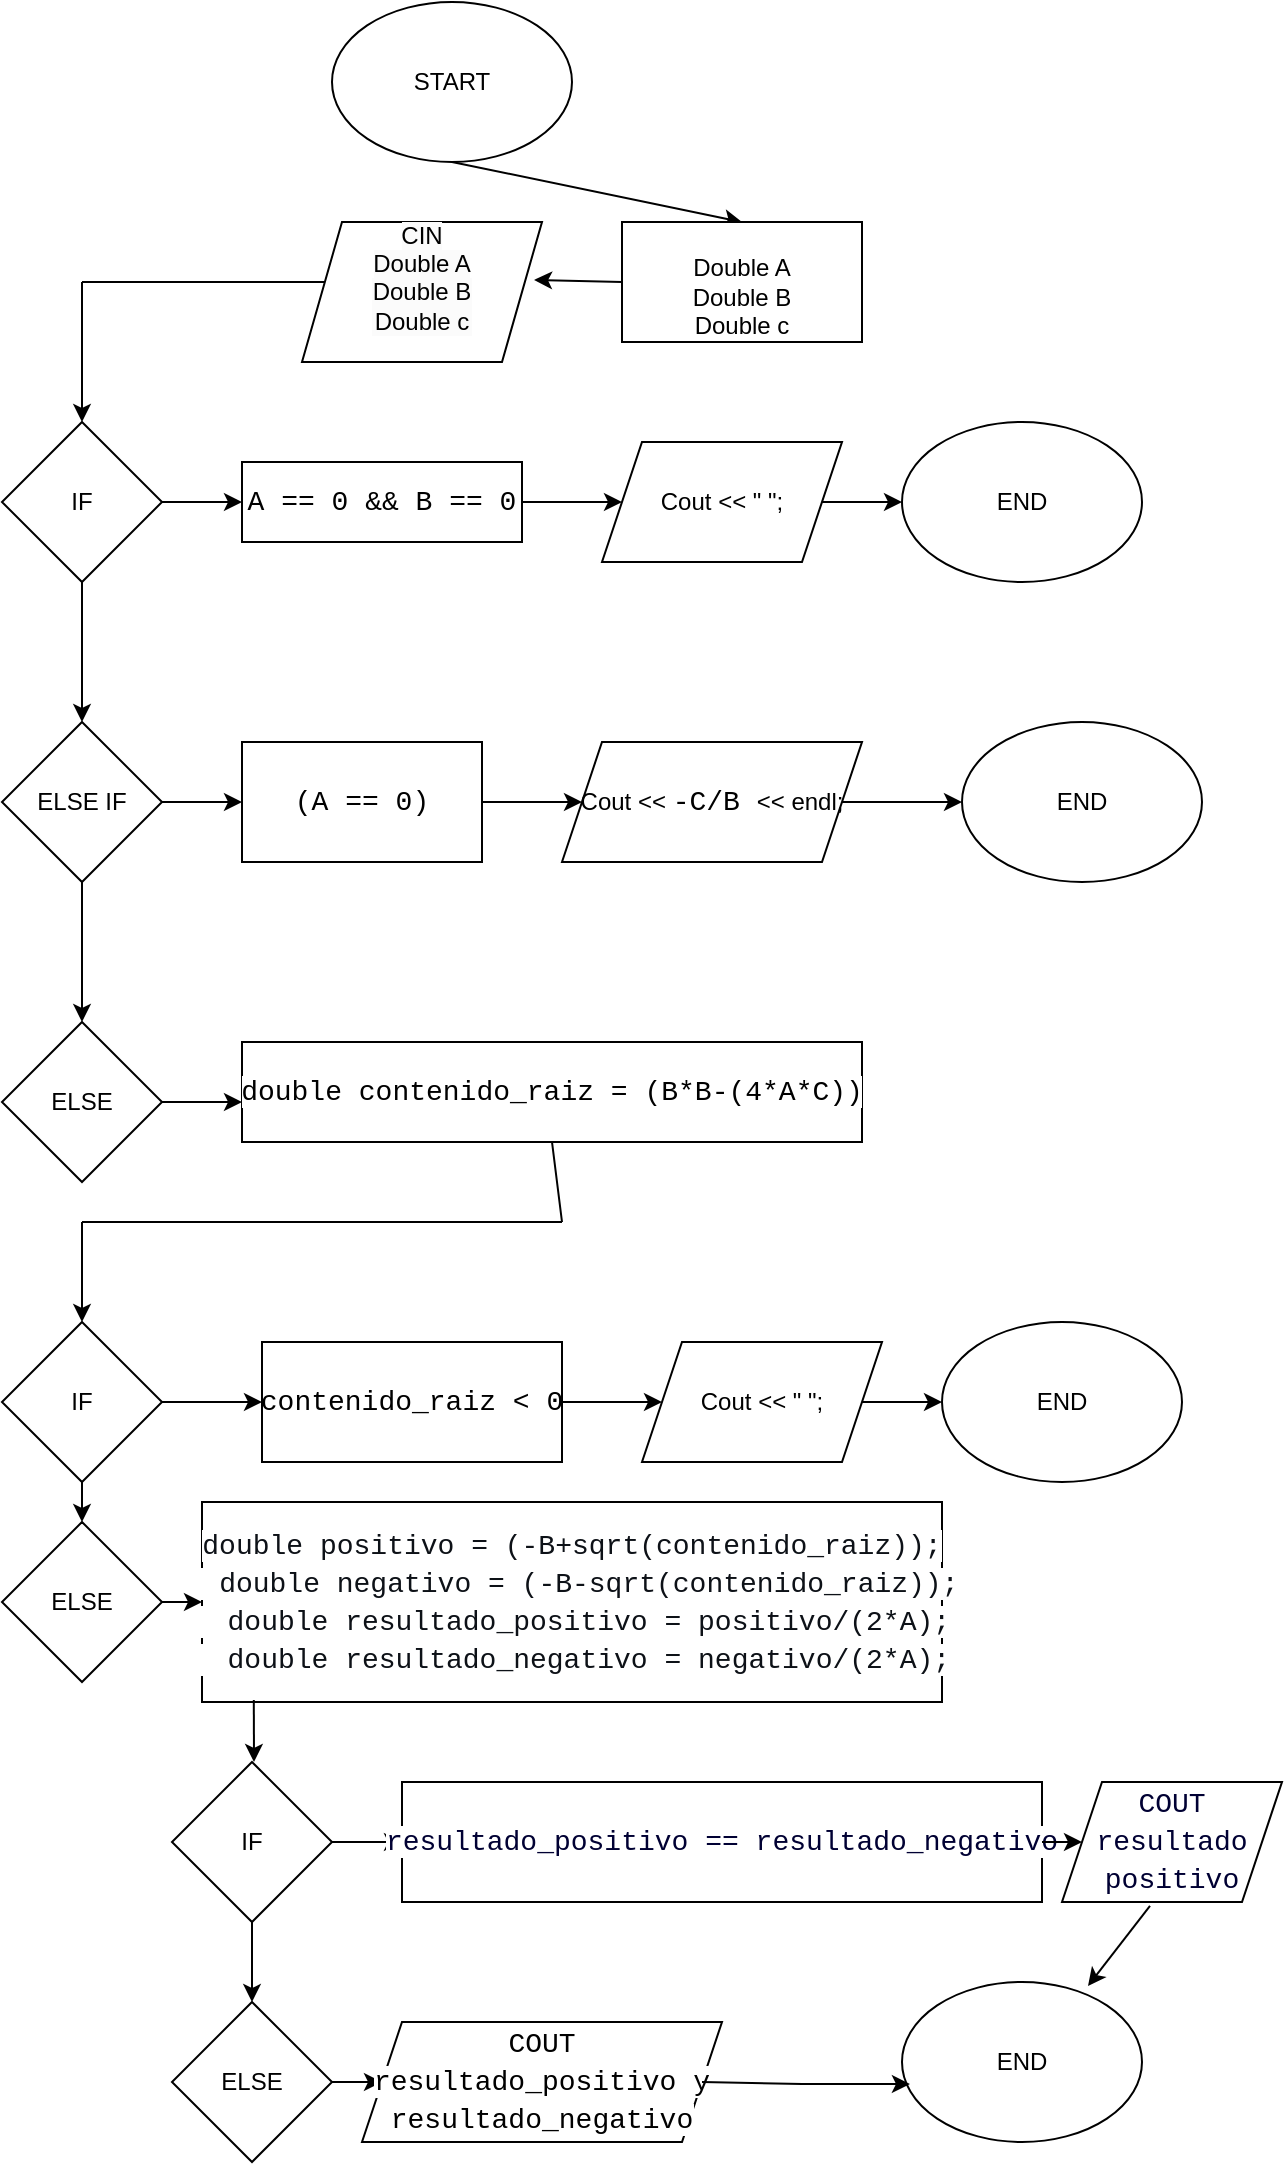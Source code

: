 <mxfile version="24.4.0" type="github">
  <diagram name="Page-1" id="UxhUgonnYPPisTvOILPH">
    <mxGraphModel dx="880" dy="468" grid="1" gridSize="10" guides="1" tooltips="1" connect="1" arrows="1" fold="1" page="1" pageScale="1" pageWidth="850" pageHeight="1100" math="0" shadow="0">
      <root>
        <mxCell id="0" />
        <mxCell id="1" parent="0" />
        <mxCell id="CFwbRPZPL6wjRukYy9mm-1" value="START" style="ellipse;whiteSpace=wrap;html=1;" parent="1" vertex="1">
          <mxGeometry x="365" y="20" width="120" height="80" as="geometry" />
        </mxCell>
        <mxCell id="CFwbRPZPL6wjRukYy9mm-2" value="" style="endArrow=classic;html=1;rounded=0;exitX=0.5;exitY=1;exitDx=0;exitDy=0;entryX=0.5;entryY=0;entryDx=0;entryDy=0;" parent="1" source="CFwbRPZPL6wjRukYy9mm-1" edge="1" target="172zCRwzNZGTIgIMA2gK-1">
          <mxGeometry width="50" height="50" relative="1" as="geometry">
            <mxPoint x="400" y="270" as="sourcePoint" />
            <mxPoint x="425" y="130" as="targetPoint" />
          </mxGeometry>
        </mxCell>
        <mxCell id="CFwbRPZPL6wjRukYy9mm-5" value="" style="endArrow=classic;html=1;rounded=0;" parent="1" edge="1">
          <mxGeometry width="50" height="50" relative="1" as="geometry">
            <mxPoint x="240" y="160" as="sourcePoint" />
            <mxPoint x="240" y="230" as="targetPoint" />
          </mxGeometry>
        </mxCell>
        <mxCell id="CFwbRPZPL6wjRukYy9mm-6" value="" style="endArrow=none;html=1;rounded=0;entryX=0;entryY=0.5;entryDx=0;entryDy=0;" parent="1" edge="1">
          <mxGeometry width="50" height="50" relative="1" as="geometry">
            <mxPoint x="240" y="160" as="sourcePoint" />
            <mxPoint x="365" y="160" as="targetPoint" />
          </mxGeometry>
        </mxCell>
        <mxCell id="CFwbRPZPL6wjRukYy9mm-7" value="IF" style="rhombus;whiteSpace=wrap;html=1;" parent="1" vertex="1">
          <mxGeometry x="200" y="230" width="80" height="80" as="geometry" />
        </mxCell>
        <mxCell id="CFwbRPZPL6wjRukYy9mm-8" value="" style="endArrow=classic;html=1;rounded=0;exitX=1;exitY=0.5;exitDx=0;exitDy=0;" parent="1" source="CFwbRPZPL6wjRukYy9mm-7" edge="1">
          <mxGeometry width="50" height="50" relative="1" as="geometry">
            <mxPoint x="400" y="270" as="sourcePoint" />
            <mxPoint x="320" y="270" as="targetPoint" />
          </mxGeometry>
        </mxCell>
        <mxCell id="CFwbRPZPL6wjRukYy9mm-9" value="" style="endArrow=classic;html=1;rounded=0;" parent="1" edge="1">
          <mxGeometry width="50" height="50" relative="1" as="geometry">
            <mxPoint x="240" y="310" as="sourcePoint" />
            <mxPoint x="240" y="380" as="targetPoint" />
          </mxGeometry>
        </mxCell>
        <mxCell id="CFwbRPZPL6wjRukYy9mm-10" value="ELSE IF" style="rhombus;whiteSpace=wrap;html=1;" parent="1" vertex="1">
          <mxGeometry x="200" y="380" width="80" height="80" as="geometry" />
        </mxCell>
        <mxCell id="CFwbRPZPL6wjRukYy9mm-11" value="" style="endArrow=classic;html=1;rounded=0;exitX=1;exitY=0.5;exitDx=0;exitDy=0;" parent="1" source="CFwbRPZPL6wjRukYy9mm-10" edge="1">
          <mxGeometry width="50" height="50" relative="1" as="geometry">
            <mxPoint x="400" y="420" as="sourcePoint" />
            <mxPoint x="320" y="420" as="targetPoint" />
          </mxGeometry>
        </mxCell>
        <mxCell id="CFwbRPZPL6wjRukYy9mm-12" value="" style="endArrow=classic;html=1;rounded=0;" parent="1" edge="1">
          <mxGeometry width="50" height="50" relative="1" as="geometry">
            <mxPoint x="240" y="460" as="sourcePoint" />
            <mxPoint x="240" y="530" as="targetPoint" />
          </mxGeometry>
        </mxCell>
        <mxCell id="CFwbRPZPL6wjRukYy9mm-13" value="ELSE" style="rhombus;whiteSpace=wrap;html=1;" parent="1" vertex="1">
          <mxGeometry x="200" y="530" width="80" height="80" as="geometry" />
        </mxCell>
        <mxCell id="CFwbRPZPL6wjRukYy9mm-14" value="" style="endArrow=classic;html=1;rounded=0;exitX=1;exitY=0.5;exitDx=0;exitDy=0;" parent="1" source="CFwbRPZPL6wjRukYy9mm-13" edge="1">
          <mxGeometry width="50" height="50" relative="1" as="geometry">
            <mxPoint x="400" y="570" as="sourcePoint" />
            <mxPoint x="320" y="570" as="targetPoint" />
          </mxGeometry>
        </mxCell>
        <mxCell id="CFwbRPZPL6wjRukYy9mm-15" value="&lt;br&gt;&lt;div style=&quot;font-family: Consolas, &amp;quot;Courier New&amp;quot;, monospace; font-weight: normal; font-size: 14px; line-height: 19px; white-space: pre;&quot;&gt;&lt;div&gt;A == 0 &amp;amp;&amp;amp; B == 0&lt;/div&gt;&lt;/div&gt;&lt;div&gt;&lt;br/&gt;&lt;/div&gt;" style="rounded=0;whiteSpace=wrap;html=1;" parent="1" vertex="1">
          <mxGeometry x="320" y="250" width="140" height="40" as="geometry" />
        </mxCell>
        <mxCell id="CFwbRPZPL6wjRukYy9mm-16" value="" style="endArrow=classic;html=1;rounded=0;exitX=1;exitY=0.5;exitDx=0;exitDy=0;" parent="1" source="CFwbRPZPL6wjRukYy9mm-15" edge="1">
          <mxGeometry width="50" height="50" relative="1" as="geometry">
            <mxPoint x="400" y="400" as="sourcePoint" />
            <mxPoint x="510" y="270" as="targetPoint" />
          </mxGeometry>
        </mxCell>
        <mxCell id="CFwbRPZPL6wjRukYy9mm-17" value="&lt;br&gt;&lt;span style=&quot;color: rgb(0, 0, 0); font-family: Helvetica; font-size: 12px; font-style: normal; font-variant-ligatures: normal; font-variant-caps: normal; font-weight: 400; letter-spacing: normal; orphans: 2; text-align: center; text-indent: 0px; text-transform: none; widows: 2; word-spacing: 0px; -webkit-text-stroke-width: 0px; white-space: normal; background-color: rgb(251, 251, 251); text-decoration-thickness: initial; text-decoration-style: initial; text-decoration-color: initial; display: inline !important; float: none;&quot;&gt;CIN&lt;/span&gt;&lt;div&gt;&lt;span style=&quot;color: rgb(0, 0, 0); font-family: Helvetica; font-size: 12px; font-style: normal; font-variant-ligatures: normal; font-variant-caps: normal; font-weight: 400; letter-spacing: normal; orphans: 2; text-align: center; text-indent: 0px; text-transform: none; widows: 2; word-spacing: 0px; -webkit-text-stroke-width: 0px; white-space: normal; background-color: rgb(251, 251, 251); text-decoration-thickness: initial; text-decoration-style: initial; text-decoration-color: initial; display: inline !important; float: none;&quot;&gt;Double A&lt;/span&gt;&lt;div style=&quot;forced-color-adjust: none; color: rgb(0, 0, 0); font-family: Helvetica; font-size: 12px; font-style: normal; font-variant-ligatures: normal; font-variant-caps: normal; font-weight: 400; letter-spacing: normal; orphans: 2; text-align: center; text-indent: 0px; text-transform: none; widows: 2; word-spacing: 0px; -webkit-text-stroke-width: 0px; white-space: normal; background-color: rgb(251, 251, 251); text-decoration-thickness: initial; text-decoration-style: initial; text-decoration-color: initial;&quot;&gt;Double B&lt;/div&gt;&lt;div style=&quot;forced-color-adjust: none; color: rgb(0, 0, 0); font-family: Helvetica; font-size: 12px; font-style: normal; font-variant-ligatures: normal; font-variant-caps: normal; font-weight: 400; letter-spacing: normal; orphans: 2; text-align: center; text-indent: 0px; text-transform: none; widows: 2; word-spacing: 0px; -webkit-text-stroke-width: 0px; white-space: normal; background-color: rgb(251, 251, 251); text-decoration-thickness: initial; text-decoration-style: initial; text-decoration-color: initial;&quot;&gt;Double c&lt;/div&gt;&lt;br&gt;&lt;br&gt;&lt;/div&gt;" style="shape=parallelogram;perimeter=parallelogramPerimeter;whiteSpace=wrap;html=1;fixedSize=1;" parent="1" vertex="1">
          <mxGeometry x="350" y="130" width="120" height="70" as="geometry" />
        </mxCell>
        <mxCell id="CFwbRPZPL6wjRukYy9mm-19" value="Cout &amp;lt;&amp;lt; &quot; &quot;;" style="shape=parallelogram;perimeter=parallelogramPerimeter;whiteSpace=wrap;html=1;fixedSize=1;" parent="1" vertex="1">
          <mxGeometry x="500" y="240" width="120" height="60" as="geometry" />
        </mxCell>
        <mxCell id="CFwbRPZPL6wjRukYy9mm-20" value="" style="endArrow=classic;html=1;rounded=0;exitX=1;exitY=0.5;exitDx=0;exitDy=0;" parent="1" source="CFwbRPZPL6wjRukYy9mm-19" edge="1">
          <mxGeometry width="50" height="50" relative="1" as="geometry">
            <mxPoint x="400" y="230" as="sourcePoint" />
            <mxPoint x="650" y="270" as="targetPoint" />
          </mxGeometry>
        </mxCell>
        <mxCell id="CFwbRPZPL6wjRukYy9mm-21" value="END" style="ellipse;whiteSpace=wrap;html=1;" parent="1" vertex="1">
          <mxGeometry x="650" y="230" width="120" height="80" as="geometry" />
        </mxCell>
        <mxCell id="CFwbRPZPL6wjRukYy9mm-22" value="&lt;span style=&quot;background-color: rgb(255, 255, 255);&quot;&gt;&lt;br&gt;&lt;/span&gt;&lt;div style=&quot;font-family: Consolas, &amp;quot;Courier New&amp;quot;, monospace; font-weight: normal; font-size: 14px; line-height: 19px; white-space: pre;&quot;&gt;&lt;div style=&quot;&quot;&gt;&lt;span style=&quot;background-color: rgb(255, 255, 255);&quot;&gt;(A == 0)&lt;/span&gt;&lt;/div&gt;&lt;/div&gt;&lt;div&gt;&lt;br/&gt;&lt;/div&gt;" style="rounded=0;whiteSpace=wrap;html=1;" parent="1" vertex="1">
          <mxGeometry x="320" y="390" width="120" height="60" as="geometry" />
        </mxCell>
        <mxCell id="CFwbRPZPL6wjRukYy9mm-24" value="" style="endArrow=classic;html=1;rounded=0;exitX=1;exitY=0.5;exitDx=0;exitDy=0;" parent="1" edge="1">
          <mxGeometry width="50" height="50" relative="1" as="geometry">
            <mxPoint x="440" y="420" as="sourcePoint" />
            <mxPoint x="490" y="420" as="targetPoint" />
          </mxGeometry>
        </mxCell>
        <mxCell id="CFwbRPZPL6wjRukYy9mm-25" value="Cout &amp;lt;&amp;lt;&amp;nbsp;&lt;span style=&quot;font-family: Consolas, &amp;quot;Courier New&amp;quot;, monospace; font-size: 14px; white-space: pre;&quot;&gt;-&lt;/span&gt;&lt;span style=&quot;font-family: Consolas, &amp;quot;Courier New&amp;quot;, monospace; font-size: 14px; white-space: pre;&quot;&gt;C&lt;/span&gt;&lt;span style=&quot;font-family: Consolas, &amp;quot;Courier New&amp;quot;, monospace; font-size: 14px; white-space: pre;&quot;&gt;/&lt;/span&gt;&lt;span style=&quot;font-family: Consolas, &amp;quot;Courier New&amp;quot;, monospace; font-size: 14px; white-space: pre;&quot;&gt;B &lt;/span&gt;&amp;lt;&amp;lt; endl;" style="shape=parallelogram;perimeter=parallelogramPerimeter;whiteSpace=wrap;html=1;fixedSize=1;" parent="1" vertex="1">
          <mxGeometry x="480" y="390" width="150" height="60" as="geometry" />
        </mxCell>
        <mxCell id="CFwbRPZPL6wjRukYy9mm-26" value="" style="endArrow=classic;html=1;rounded=0;exitX=1;exitY=0.5;exitDx=0;exitDy=0;entryX=0;entryY=0.5;entryDx=0;entryDy=0;" parent="1" source="CFwbRPZPL6wjRukYy9mm-25" target="CFwbRPZPL6wjRukYy9mm-27" edge="1">
          <mxGeometry width="50" height="50" relative="1" as="geometry">
            <mxPoint x="380" y="380" as="sourcePoint" />
            <mxPoint x="630" y="420" as="targetPoint" />
          </mxGeometry>
        </mxCell>
        <mxCell id="CFwbRPZPL6wjRukYy9mm-27" value="END" style="ellipse;whiteSpace=wrap;html=1;" parent="1" vertex="1">
          <mxGeometry x="680" y="380" width="120" height="80" as="geometry" />
        </mxCell>
        <mxCell id="CFwbRPZPL6wjRukYy9mm-28" value="&lt;div style=&quot;font-family: Consolas, &amp;quot;Courier New&amp;quot;, monospace; font-size: 14px; line-height: 19px; white-space: pre;&quot;&gt;&lt;span style=&quot;background-color: rgb(255, 255, 255);&quot;&gt;double contenido_raiz = (B*B-(4*A*C))&lt;/span&gt;&lt;/div&gt;" style="rounded=0;whiteSpace=wrap;html=1;" parent="1" vertex="1">
          <mxGeometry x="320" y="540" width="310" height="50" as="geometry" />
        </mxCell>
        <mxCell id="CFwbRPZPL6wjRukYy9mm-30" value="" style="endArrow=none;html=1;rounded=0;" parent="1" edge="1">
          <mxGeometry width="50" height="50" relative="1" as="geometry">
            <mxPoint x="240" y="630" as="sourcePoint" />
            <mxPoint x="480" y="630" as="targetPoint" />
          </mxGeometry>
        </mxCell>
        <mxCell id="CFwbRPZPL6wjRukYy9mm-31" value="" style="endArrow=none;html=1;rounded=0;" parent="1" edge="1">
          <mxGeometry width="50" height="50" relative="1" as="geometry">
            <mxPoint x="480" y="630" as="sourcePoint" />
            <mxPoint x="475" y="590" as="targetPoint" />
          </mxGeometry>
        </mxCell>
        <mxCell id="CFwbRPZPL6wjRukYy9mm-32" value="" style="endArrow=classic;html=1;rounded=0;" parent="1" edge="1">
          <mxGeometry width="50" height="50" relative="1" as="geometry">
            <mxPoint x="240" y="630" as="sourcePoint" />
            <mxPoint x="240" y="680" as="targetPoint" />
          </mxGeometry>
        </mxCell>
        <mxCell id="CFwbRPZPL6wjRukYy9mm-33" value="IF" style="rhombus;whiteSpace=wrap;html=1;" parent="1" vertex="1">
          <mxGeometry x="200" y="680" width="80" height="80" as="geometry" />
        </mxCell>
        <mxCell id="CFwbRPZPL6wjRukYy9mm-34" value="" style="endArrow=classic;html=1;rounded=0;" parent="1" edge="1">
          <mxGeometry width="50" height="50" relative="1" as="geometry">
            <mxPoint x="240" y="760" as="sourcePoint" />
            <mxPoint x="240" y="780" as="targetPoint" />
          </mxGeometry>
        </mxCell>
        <mxCell id="CFwbRPZPL6wjRukYy9mm-35" value="ELSE" style="rhombus;whiteSpace=wrap;html=1;" parent="1" vertex="1">
          <mxGeometry x="200" y="780" width="80" height="80" as="geometry" />
        </mxCell>
        <mxCell id="CFwbRPZPL6wjRukYy9mm-36" value="" style="endArrow=classic;html=1;rounded=0;exitX=1;exitY=0.5;exitDx=0;exitDy=0;" parent="1" source="CFwbRPZPL6wjRukYy9mm-33" edge="1">
          <mxGeometry width="50" height="50" relative="1" as="geometry">
            <mxPoint x="400" y="740" as="sourcePoint" />
            <mxPoint x="330" y="720" as="targetPoint" />
          </mxGeometry>
        </mxCell>
        <mxCell id="CFwbRPZPL6wjRukYy9mm-37" value="&lt;br&gt;&lt;div style=&quot;font-family: Consolas, &amp;quot;Courier New&amp;quot;, monospace; font-weight: normal; font-size: 14px; line-height: 19px; white-space: pre;&quot;&gt;&lt;div&gt;contenido_raiz &amp;lt; 0&lt;/div&gt;&lt;/div&gt;&lt;div&gt;&lt;br/&gt;&lt;/div&gt;" style="rounded=0;whiteSpace=wrap;html=1;strokeColor=default;" parent="1" vertex="1">
          <mxGeometry x="330" y="690" width="150" height="60" as="geometry" />
        </mxCell>
        <mxCell id="CFwbRPZPL6wjRukYy9mm-38" value="" style="endArrow=classic;html=1;rounded=0;exitX=1;exitY=0.5;exitDx=0;exitDy=0;" parent="1" edge="1">
          <mxGeometry width="50" height="50" relative="1" as="geometry">
            <mxPoint x="480" y="720" as="sourcePoint" />
            <mxPoint x="530" y="720" as="targetPoint" />
          </mxGeometry>
        </mxCell>
        <mxCell id="CFwbRPZPL6wjRukYy9mm-39" value="Cout &amp;lt;&amp;lt; &quot; &quot;;" style="shape=parallelogram;perimeter=parallelogramPerimeter;whiteSpace=wrap;html=1;fixedSize=1;" parent="1" vertex="1">
          <mxGeometry x="520" y="690" width="120" height="60" as="geometry" />
        </mxCell>
        <mxCell id="CFwbRPZPL6wjRukYy9mm-40" value="" style="endArrow=classic;html=1;rounded=0;exitX=1;exitY=0.5;exitDx=0;exitDy=0;" parent="1" source="CFwbRPZPL6wjRukYy9mm-39" edge="1">
          <mxGeometry width="50" height="50" relative="1" as="geometry">
            <mxPoint x="420" y="680" as="sourcePoint" />
            <mxPoint x="670" y="720" as="targetPoint" />
          </mxGeometry>
        </mxCell>
        <mxCell id="CFwbRPZPL6wjRukYy9mm-41" value="END" style="ellipse;whiteSpace=wrap;html=1;" parent="1" vertex="1">
          <mxGeometry x="670" y="680" width="120" height="80" as="geometry" />
        </mxCell>
        <mxCell id="CFwbRPZPL6wjRukYy9mm-43" value="&lt;div style=&quot;font-family: Consolas, &amp;quot;Courier New&amp;quot;, monospace; font-weight: normal; font-size: 14px; line-height: 19px; white-space: pre;&quot;&gt;&lt;div style=&quot;&quot;&gt;&lt;span style=&quot;background-color: rgb(255, 255, 255);&quot;&gt;&lt;font color=&quot;#0d1117&quot;&gt;double positivo = (-B+sqrt(contenido_raiz));&lt;/font&gt;&lt;/span&gt;&lt;/div&gt;&lt;div style=&quot;&quot;&gt;&lt;span style=&quot;background-color: rgb(255, 255, 255);&quot;&gt;&lt;font color=&quot;#0d1117&quot;&gt;&amp;nbsp; double negativo = (-B-sqrt(contenido_raiz));&lt;/font&gt;&lt;/span&gt;&lt;/div&gt;&lt;div style=&quot;&quot;&gt;&lt;span style=&quot;background-color: rgb(255, 255, 255);&quot;&gt;&lt;font color=&quot;#0d1117&quot;&gt;&amp;nbsp; double resultado_positivo = positivo/(2*A);&lt;/font&gt;&lt;/span&gt;&lt;/div&gt;&lt;div style=&quot;&quot;&gt;&lt;span style=&quot;background-color: rgb(255, 255, 255);&quot;&gt;&lt;font color=&quot;#0d1117&quot;&gt;&amp;nbsp; double resultado_negativo = negativo/(2*A);&lt;/font&gt;&lt;/span&gt;&lt;/div&gt;&lt;/div&gt;" style="rounded=0;whiteSpace=wrap;html=1;" parent="1" vertex="1">
          <mxGeometry x="300" y="770" width="370" height="100" as="geometry" />
        </mxCell>
        <mxCell id="CFwbRPZPL6wjRukYy9mm-44" value="" style="endArrow=classic;html=1;rounded=0;exitX=1;exitY=0.5;exitDx=0;exitDy=0;entryX=0;entryY=0.5;entryDx=0;entryDy=0;" parent="1" source="CFwbRPZPL6wjRukYy9mm-35" target="CFwbRPZPL6wjRukYy9mm-43" edge="1">
          <mxGeometry width="50" height="50" relative="1" as="geometry">
            <mxPoint x="400" y="700" as="sourcePoint" />
            <mxPoint x="450" y="650" as="targetPoint" />
          </mxGeometry>
        </mxCell>
        <mxCell id="CFwbRPZPL6wjRukYy9mm-45" value="" style="endArrow=classic;html=1;rounded=0;exitX=0.07;exitY=0.99;exitDx=0;exitDy=0;exitPerimeter=0;" parent="1" source="CFwbRPZPL6wjRukYy9mm-43" edge="1">
          <mxGeometry width="50" height="50" relative="1" as="geometry">
            <mxPoint x="400" y="900" as="sourcePoint" />
            <mxPoint x="326" y="900" as="targetPoint" />
          </mxGeometry>
        </mxCell>
        <mxCell id="CFwbRPZPL6wjRukYy9mm-46" value="IF" style="rhombus;whiteSpace=wrap;html=1;" parent="1" vertex="1">
          <mxGeometry x="285" y="900" width="80" height="80" as="geometry" />
        </mxCell>
        <mxCell id="CFwbRPZPL6wjRukYy9mm-47" value="" style="endArrow=classic;html=1;rounded=0;exitX=1;exitY=0.5;exitDx=0;exitDy=0;" parent="1" source="CFwbRPZPL6wjRukYy9mm-46" edge="1">
          <mxGeometry width="50" height="50" relative="1" as="geometry">
            <mxPoint x="400" y="900" as="sourcePoint" />
            <mxPoint x="400" y="940" as="targetPoint" />
          </mxGeometry>
        </mxCell>
        <mxCell id="CFwbRPZPL6wjRukYy9mm-48" value="" style="endArrow=classic;html=1;rounded=0;exitX=0.5;exitY=1;exitDx=0;exitDy=0;" parent="1" source="CFwbRPZPL6wjRukYy9mm-46" edge="1">
          <mxGeometry width="50" height="50" relative="1" as="geometry">
            <mxPoint x="400" y="900" as="sourcePoint" />
            <mxPoint x="325" y="1020" as="targetPoint" />
          </mxGeometry>
        </mxCell>
        <mxCell id="CFwbRPZPL6wjRukYy9mm-49" value="ELSE" style="rhombus;whiteSpace=wrap;html=1;" parent="1" vertex="1">
          <mxGeometry x="285" y="1020" width="80" height="80" as="geometry" />
        </mxCell>
        <mxCell id="CFwbRPZPL6wjRukYy9mm-51" value="" style="endArrow=classic;html=1;rounded=0;exitX=1;exitY=0.5;exitDx=0;exitDy=0;" parent="1" source="CFwbRPZPL6wjRukYy9mm-49" edge="1">
          <mxGeometry width="50" height="50" relative="1" as="geometry">
            <mxPoint x="375" y="950" as="sourcePoint" />
            <mxPoint x="390" y="1060" as="targetPoint" />
          </mxGeometry>
        </mxCell>
        <mxCell id="CFwbRPZPL6wjRukYy9mm-52" value="&lt;div style=&quot;font-family: Consolas, &amp;quot;Courier New&amp;quot;, monospace; font-size: 14px; line-height: 19px; white-space: pre;&quot;&gt;&lt;span style=&quot;background-color: rgb(255, 255, 255);&quot;&gt;&lt;font color=&quot;#000033&quot;&gt;resultado_positivo == resultado_negativo&lt;/font&gt;&lt;/span&gt;&lt;/div&gt;" style="rounded=0;whiteSpace=wrap;html=1;" parent="1" vertex="1">
          <mxGeometry x="400" y="910" width="320" height="60" as="geometry" />
        </mxCell>
        <mxCell id="CFwbRPZPL6wjRukYy9mm-53" value="" style="endArrow=classic;html=1;rounded=0;exitX=1;exitY=0.5;exitDx=0;exitDy=0;" parent="1" source="CFwbRPZPL6wjRukYy9mm-52" edge="1">
          <mxGeometry width="50" height="50" relative="1" as="geometry">
            <mxPoint x="400" y="1000" as="sourcePoint" />
            <mxPoint x="740" y="940" as="targetPoint" />
          </mxGeometry>
        </mxCell>
        <mxCell id="CFwbRPZPL6wjRukYy9mm-54" value="&lt;div style=&quot;font-family: Consolas, &amp;quot;Courier New&amp;quot;, monospace; font-size: 14px; line-height: 19px; white-space: pre;&quot;&gt;&lt;span style=&quot;background-color: rgb(255, 255, 255);&quot;&gt;&lt;font color=&quot;#000033&quot;&gt;COUT&lt;/font&gt;&lt;/span&gt;&lt;/div&gt;&lt;div style=&quot;font-family: Consolas, &amp;quot;Courier New&amp;quot;, monospace; font-size: 14px; line-height: 19px; white-space: pre;&quot;&gt;&lt;span style=&quot;background-color: rgb(255, 255, 255);&quot;&gt;&lt;font color=&quot;#000033&quot;&gt;resultado&lt;/font&gt;&lt;/span&gt;&lt;/div&gt;&lt;div style=&quot;font-family: Consolas, &amp;quot;Courier New&amp;quot;, monospace; font-size: 14px; line-height: 19px; white-space: pre;&quot;&gt;&lt;span style=&quot;background-color: rgb(255, 255, 255);&quot;&gt;&lt;font color=&quot;#000033&quot;&gt;positivo&lt;/font&gt;&lt;/span&gt;&lt;/div&gt;" style="shape=parallelogram;perimeter=parallelogramPerimeter;whiteSpace=wrap;html=1;fixedSize=1;" parent="1" vertex="1">
          <mxGeometry x="730" y="910" width="110" height="60" as="geometry" />
        </mxCell>
        <mxCell id="CFwbRPZPL6wjRukYy9mm-55" value="&lt;div style=&quot;font-family: Consolas, &amp;quot;Courier New&amp;quot;, monospace; font-size: 14px; line-height: 19px; white-space: pre;&quot;&gt;&lt;div style=&quot;line-height: 19px;&quot;&gt;&lt;span style=&quot;background-color: rgb(255, 255, 255);&quot;&gt;COUT&lt;/span&gt;&lt;/div&gt;&lt;div style=&quot;line-height: 19px;&quot;&gt;&lt;span style=&quot;background-color: rgb(255, 255, 255);&quot;&gt;resultado_positivo &lt;/span&gt;&lt;span style=&quot;background-color: rgb(255, 255, 255);&quot;&gt;y&lt;/span&gt;&lt;/div&gt;&lt;div style=&quot;line-height: 19px;&quot;&gt;&lt;span style=&quot;background-color: rgb(255, 255, 255);&quot;&gt;resultado_negativo&lt;/span&gt;&lt;/div&gt;&lt;/div&gt;" style="shape=parallelogram;perimeter=parallelogramPerimeter;whiteSpace=wrap;html=1;fixedSize=1;" parent="1" vertex="1">
          <mxGeometry x="380" y="1030" width="180" height="60" as="geometry" />
        </mxCell>
        <mxCell id="CFwbRPZPL6wjRukYy9mm-56" value="END" style="ellipse;whiteSpace=wrap;html=1;" parent="1" vertex="1">
          <mxGeometry x="650" y="1010" width="120" height="80" as="geometry" />
        </mxCell>
        <mxCell id="CFwbRPZPL6wjRukYy9mm-57" value="" style="endArrow=classic;html=1;rounded=0;exitX=1;exitY=0.5;exitDx=0;exitDy=0;entryX=0.033;entryY=0.638;entryDx=0;entryDy=0;entryPerimeter=0;" parent="1" source="CFwbRPZPL6wjRukYy9mm-55" target="CFwbRPZPL6wjRukYy9mm-56" edge="1">
          <mxGeometry width="50" height="50" relative="1" as="geometry">
            <mxPoint x="440" y="1000" as="sourcePoint" />
            <mxPoint x="490" y="950" as="targetPoint" />
            <Array as="points">
              <mxPoint x="600" y="1061" />
              <mxPoint x="640" y="1061" />
            </Array>
          </mxGeometry>
        </mxCell>
        <mxCell id="CFwbRPZPL6wjRukYy9mm-58" value="" style="endArrow=classic;html=1;rounded=0;exitX=0.4;exitY=1.033;exitDx=0;exitDy=0;exitPerimeter=0;entryX=0.775;entryY=0.025;entryDx=0;entryDy=0;entryPerimeter=0;" parent="1" source="CFwbRPZPL6wjRukYy9mm-54" target="CFwbRPZPL6wjRukYy9mm-56" edge="1">
          <mxGeometry width="50" height="50" relative="1" as="geometry">
            <mxPoint x="440" y="1000" as="sourcePoint" />
            <mxPoint x="490" y="950" as="targetPoint" />
          </mxGeometry>
        </mxCell>
        <mxCell id="172zCRwzNZGTIgIMA2gK-1" value="&lt;br&gt;Double A&lt;div&gt;Double B&lt;/div&gt;&lt;div&gt;Double c&lt;/div&gt;" style="rounded=0;whiteSpace=wrap;html=1;" vertex="1" parent="1">
          <mxGeometry x="510" y="130" width="120" height="60" as="geometry" />
        </mxCell>
        <mxCell id="172zCRwzNZGTIgIMA2gK-2" value="" style="endArrow=classic;html=1;rounded=0;exitX=0;exitY=0.5;exitDx=0;exitDy=0;entryX=0.967;entryY=0.414;entryDx=0;entryDy=0;entryPerimeter=0;" edge="1" parent="1" source="172zCRwzNZGTIgIMA2gK-1" target="CFwbRPZPL6wjRukYy9mm-17">
          <mxGeometry width="50" height="50" relative="1" as="geometry">
            <mxPoint x="400" y="270" as="sourcePoint" />
            <mxPoint x="450" y="220" as="targetPoint" />
          </mxGeometry>
        </mxCell>
      </root>
    </mxGraphModel>
  </diagram>
</mxfile>
